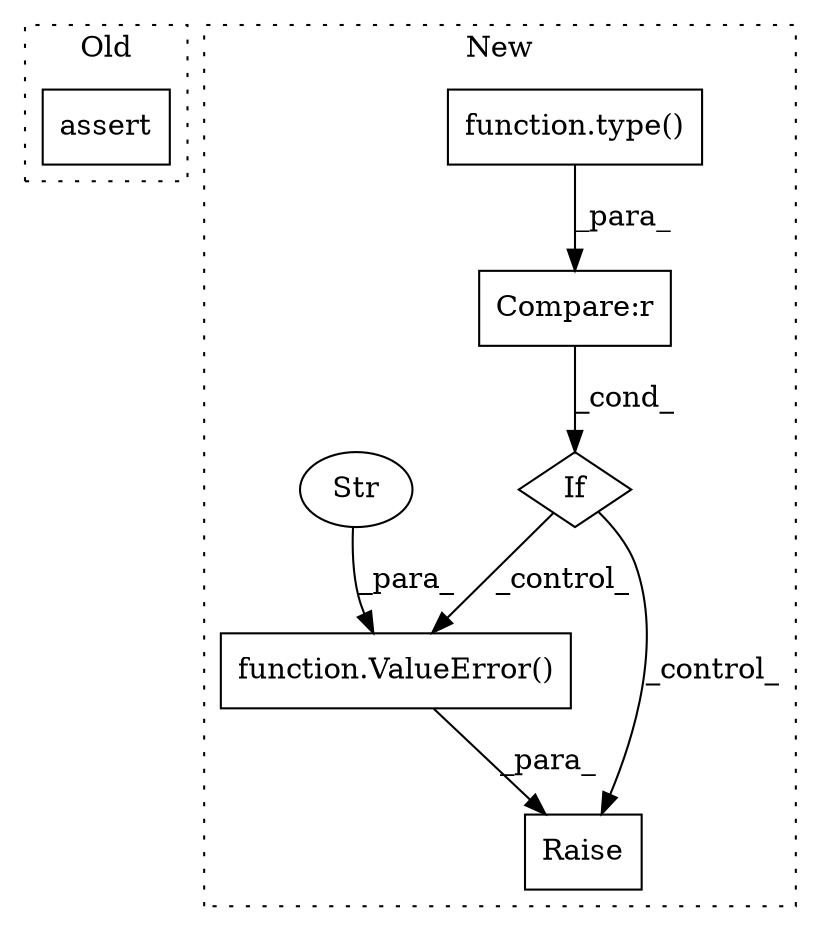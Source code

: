 digraph G {
subgraph cluster0 {
1 [label="assert" a="65" s="9662" l="7" shape="box"];
label = "Old";
style="dotted";
}
subgraph cluster1 {
2 [label="function.type()" a="75" s="9540,9560" l="5,1" shape="box"];
3 [label="Compare:r" a="40" s="9540" l="46" shape="box"];
4 [label="If" a="96" s="9537" l="3" shape="diamond"];
5 [label="Raise" a="91" s="9600" l="6" shape="box"];
6 [label="function.ValueError()" a="75" s="9606,9693" l="28,14" shape="box"];
7 [label="Str" a="66" s="9634" l="59" shape="ellipse"];
label = "New";
style="dotted";
}
2 -> 3 [label="_para_"];
3 -> 4 [label="_cond_"];
4 -> 6 [label="_control_"];
4 -> 5 [label="_control_"];
6 -> 5 [label="_para_"];
7 -> 6 [label="_para_"];
}